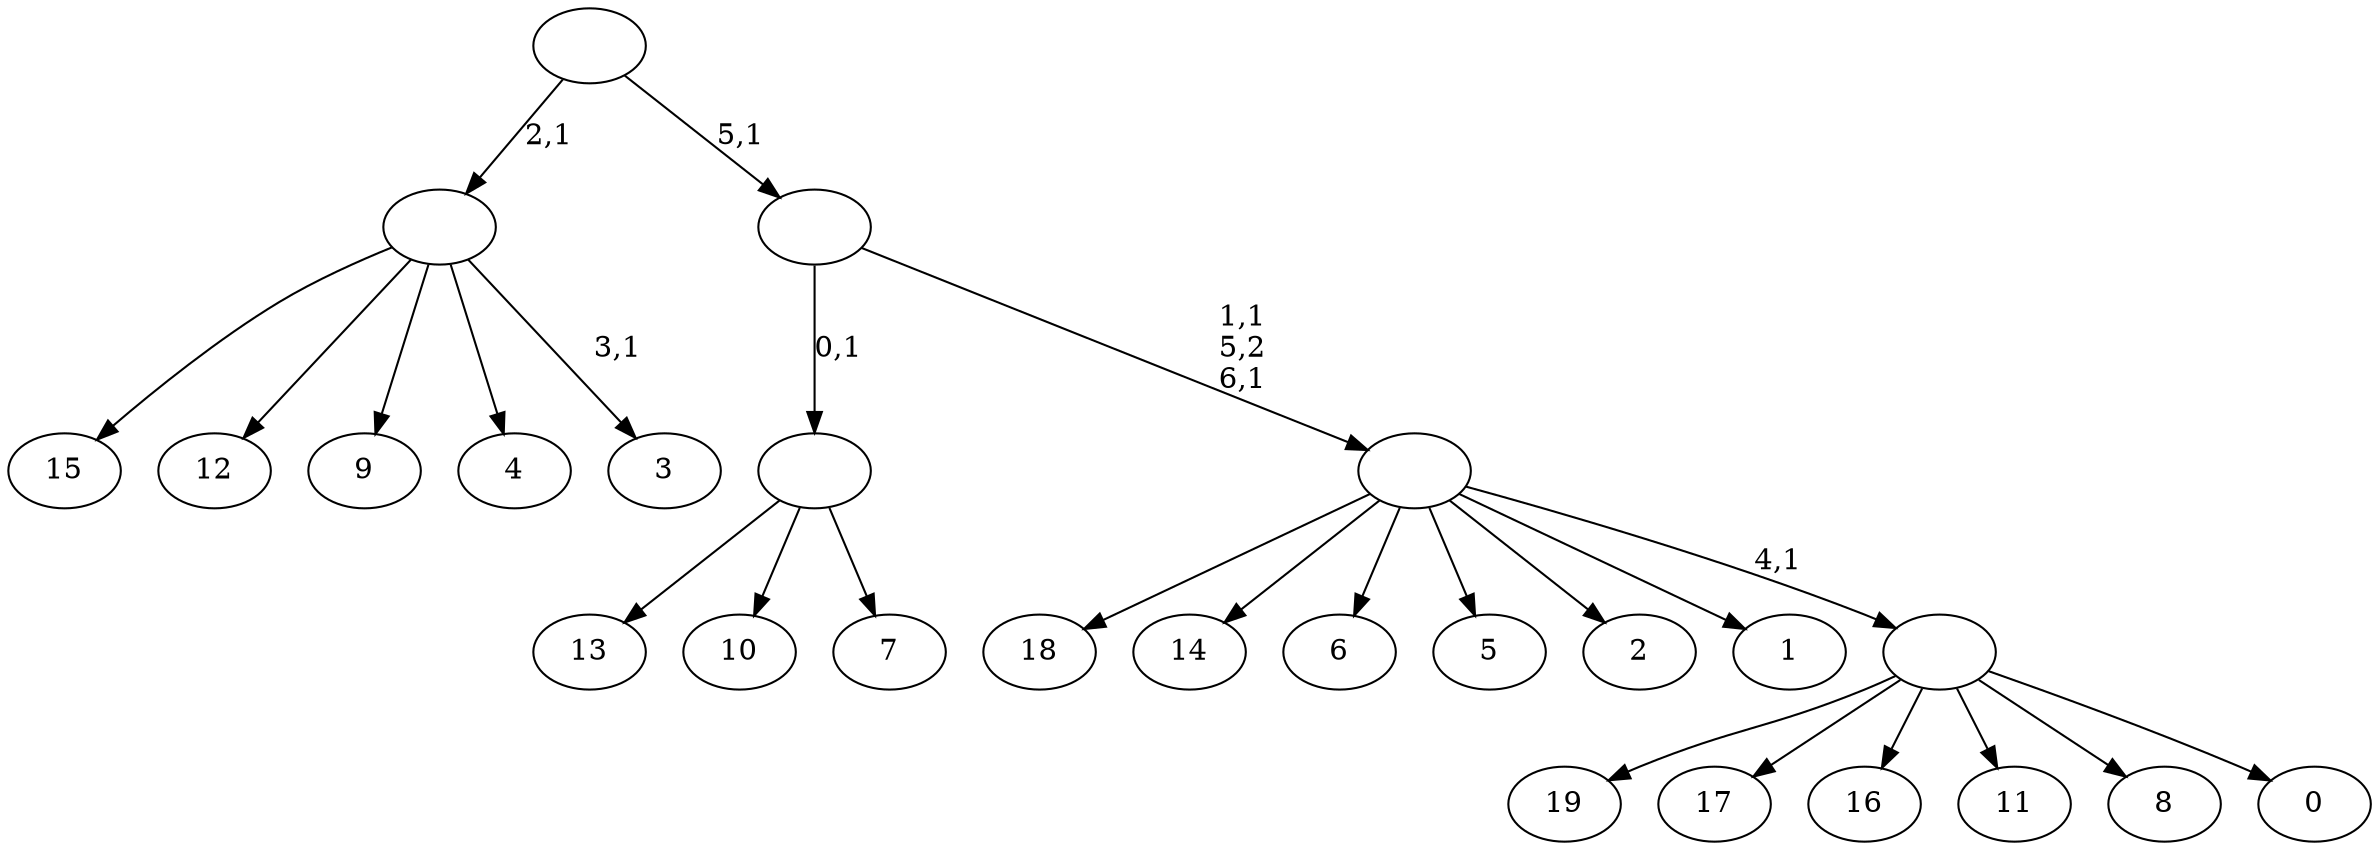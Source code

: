 digraph T {
	27 [label="19"]
	26 [label="18"]
	25 [label="17"]
	24 [label="16"]
	23 [label="15"]
	22 [label="14"]
	21 [label="13"]
	20 [label="12"]
	19 [label="11"]
	18 [label="10"]
	17 [label="9"]
	16 [label="8"]
	15 [label="7"]
	14 [label=""]
	13 [label="6"]
	12 [label="5"]
	11 [label="4"]
	10 [label="3"]
	8 [label=""]
	7 [label="2"]
	6 [label="1"]
	5 [label="0"]
	4 [label=""]
	3 [label=""]
	1 [label=""]
	0 [label=""]
	14 -> 21 [label=""]
	14 -> 18 [label=""]
	14 -> 15 [label=""]
	8 -> 10 [label="3,1"]
	8 -> 23 [label=""]
	8 -> 20 [label=""]
	8 -> 17 [label=""]
	8 -> 11 [label=""]
	4 -> 27 [label=""]
	4 -> 25 [label=""]
	4 -> 24 [label=""]
	4 -> 19 [label=""]
	4 -> 16 [label=""]
	4 -> 5 [label=""]
	3 -> 26 [label=""]
	3 -> 22 [label=""]
	3 -> 13 [label=""]
	3 -> 12 [label=""]
	3 -> 7 [label=""]
	3 -> 6 [label=""]
	3 -> 4 [label="4,1"]
	1 -> 3 [label="1,1\n5,2\n6,1"]
	1 -> 14 [label="0,1"]
	0 -> 8 [label="2,1"]
	0 -> 1 [label="5,1"]
}

